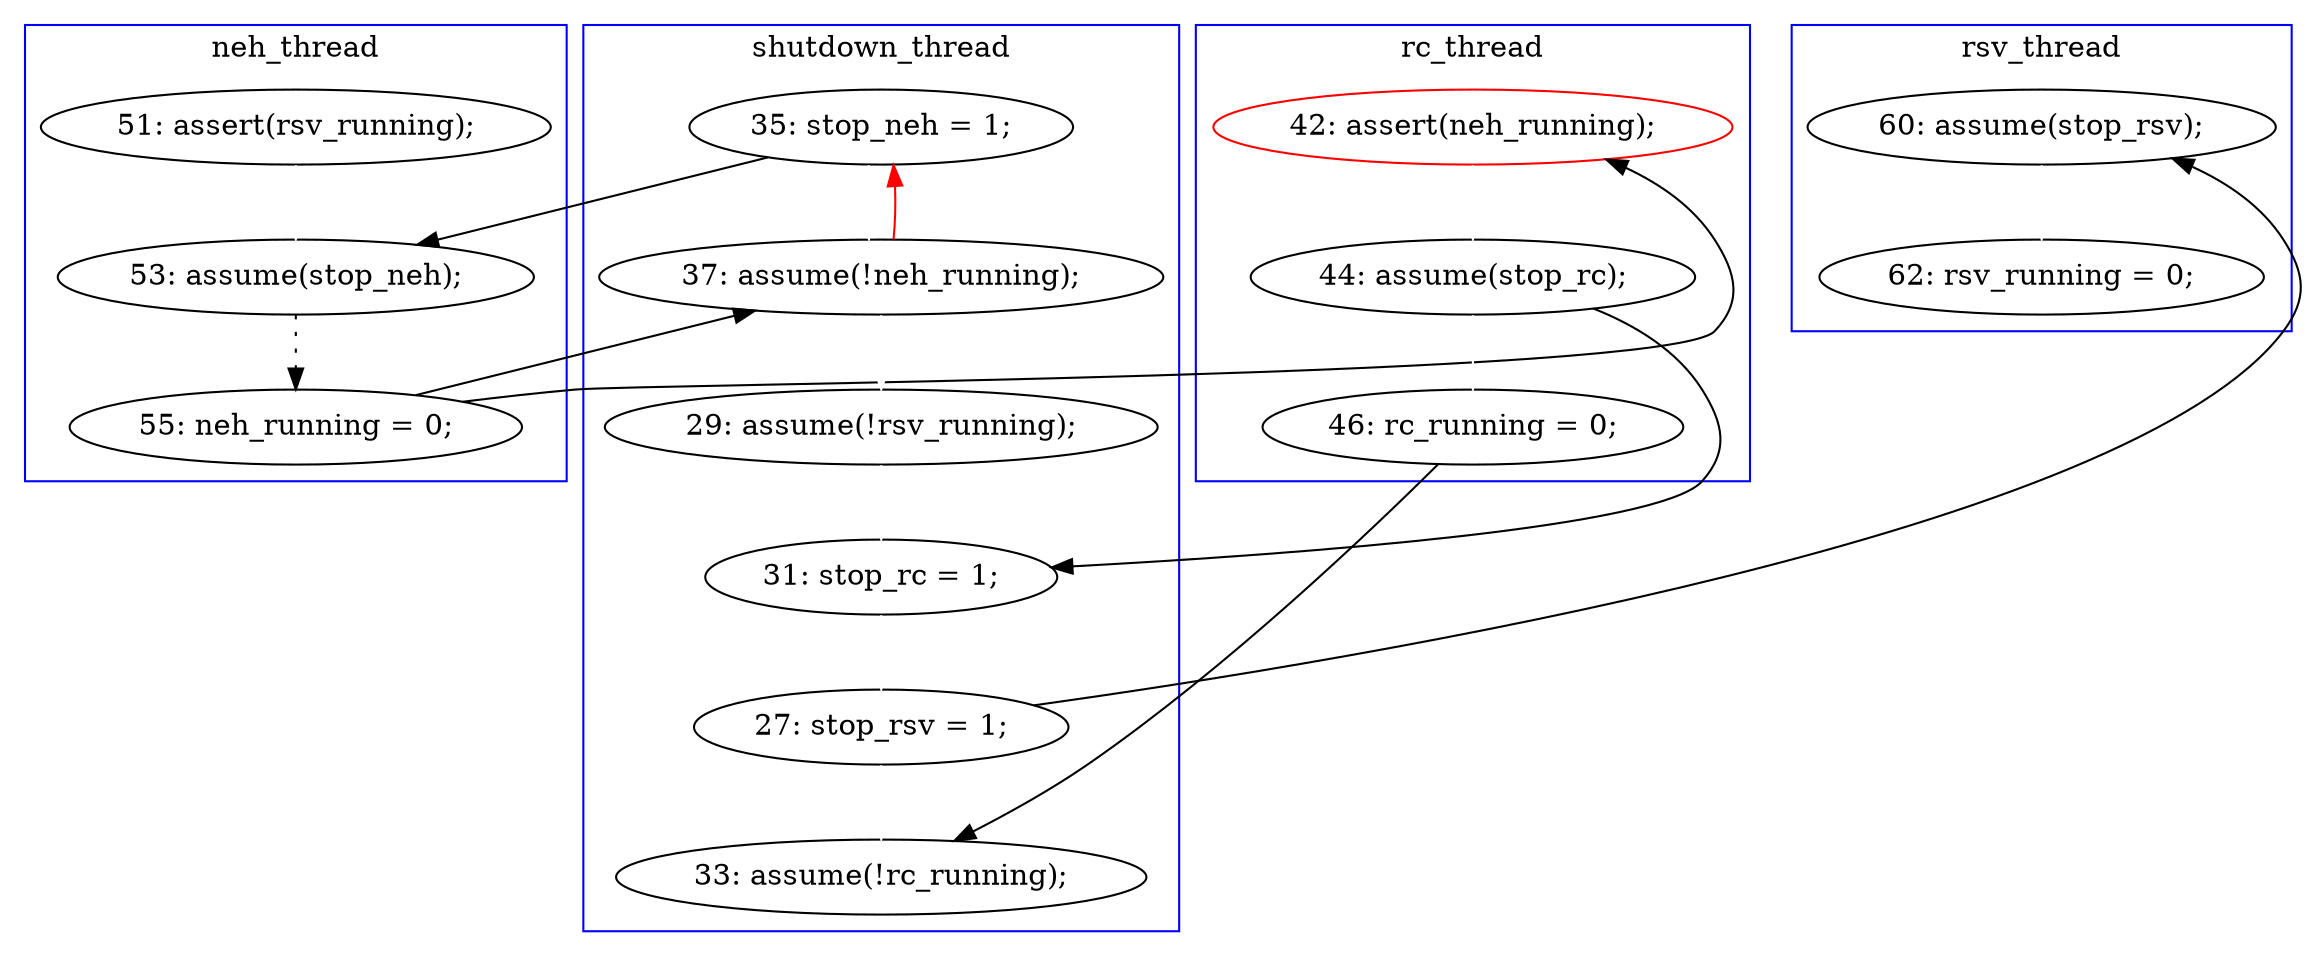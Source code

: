 digraph Counterexample {
	17 -> 23 [color = black, style = solid, constraint = false]
	14 -> 15 [color = black, style = solid, constraint = false]
	19 -> 20 [color = white, style = solid]
	26 -> 29 [color = white, style = solid]
	13 -> 15 [color = white, style = solid]
	23 -> 14 [color = red, style = solid, constraint = false]
	32 -> 35 [color = white, style = solid]
	27 -> 29 [color = black, style = solid, constraint = false]
	24 -> 25 [color = white, style = solid]
	23 -> 24 [color = white, style = solid]
	17 -> 19 [color = black, style = solid, constraint = false]
	25 -> 26 [color = white, style = solid]
	26 -> 32 [color = black, style = solid, constraint = false]
	20 -> 25 [color = black, style = solid, constraint = false]
	14 -> 23 [color = white, style = solid]
	15 -> 17 [color = black, style = dotted]
	20 -> 27 [color = white, style = solid]
	subgraph cluster2 {
		label = rc_thread
		color = blue
		20  [label = "44: assume(stop_rc);"]
		19  [label = "42: assert(neh_running);", color = red]
		27  [label = "46: rc_running = 0;"]
	}
	subgraph cluster4 {
		label = rsv_thread
		color = blue
		35  [label = "62: rsv_running = 0;"]
		32  [label = "60: assume(stop_rsv);"]
	}
	subgraph cluster3 {
		label = neh_thread
		color = blue
		17  [label = "55: neh_running = 0;"]
		15  [label = "53: assume(stop_neh);"]
		13  [label = "51: assert(rsv_running);"]
	}
	subgraph cluster1 {
		label = shutdown_thread
		color = blue
		25  [label = "31: stop_rc = 1;"]
		23  [label = "37: assume(!neh_running);"]
		26  [label = "27: stop_rsv = 1;"]
		29  [label = "33: assume(!rc_running);"]
		14  [label = "35: stop_neh = 1;"]
		24  [label = "29: assume(!rsv_running);"]
	}
}